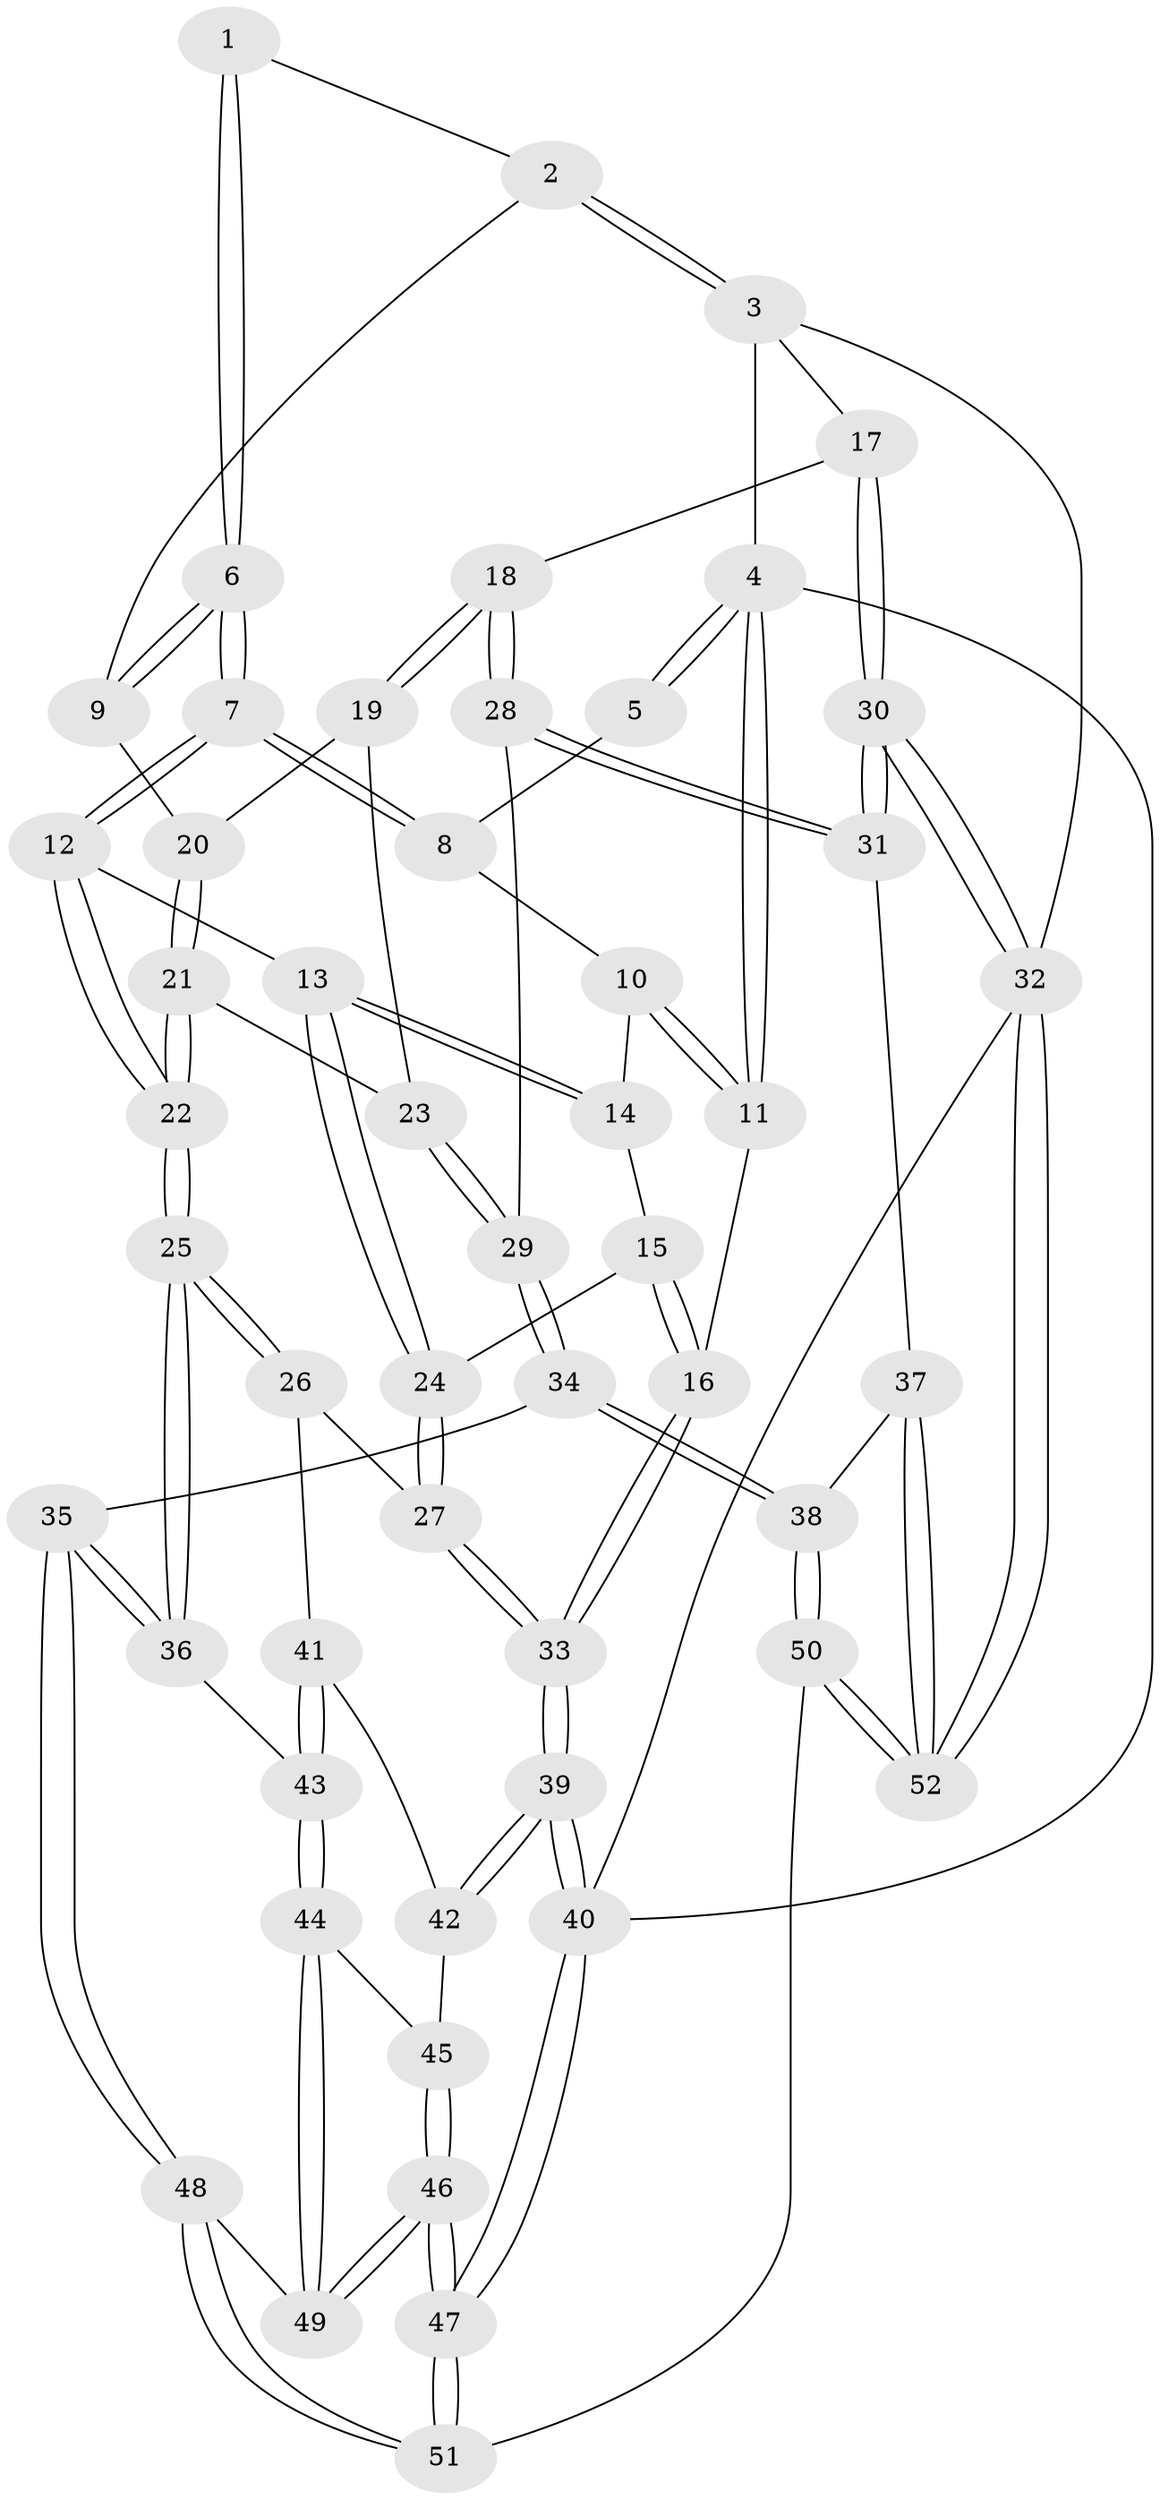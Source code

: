 // Generated by graph-tools (version 1.1) at 2025/27/03/09/25 03:27:06]
// undirected, 52 vertices, 127 edges
graph export_dot {
graph [start="1"]
  node [color=gray90,style=filled];
  1 [pos="+0.5295643512696883+0"];
  2 [pos="+0.7462755462621092+0"];
  3 [pos="+1+0"];
  4 [pos="+0+0"];
  5 [pos="+0.1710151159321105+0"];
  6 [pos="+0.39856818399881117+0.2570401678035504"];
  7 [pos="+0.3882234462348776+0.2638094760153354"];
  8 [pos="+0.17689500777996225+0.09132484458471081"];
  9 [pos="+0.5350529251559814+0.265731152992114"];
  10 [pos="+0.09172124533406698+0.18404095378478505"];
  11 [pos="+0+0.23627522179041222"];
  12 [pos="+0.38241108032613774+0.28028302596409277"];
  13 [pos="+0.23083709546593112+0.396893676868156"];
  14 [pos="+0.10930851535490603+0.2505379986971078"];
  15 [pos="+0.022411183742280915+0.395888556616857"];
  16 [pos="+0+0.430316858338352"];
  17 [pos="+1+0.020247716617526404"];
  18 [pos="+1+0.07326590185637902"];
  19 [pos="+0.7333591639491851+0.28973578672160494"];
  20 [pos="+0.5771246345311158+0.28100780477438614"];
  21 [pos="+0.5633841854395518+0.4992071978673502"];
  22 [pos="+0.5037486922212162+0.5391456910841643"];
  23 [pos="+0.6646422810722274+0.46318098724197426"];
  24 [pos="+0.20693218187746248+0.44528332240922575"];
  25 [pos="+0.47960275693923415+0.6132099645667163"];
  26 [pos="+0.271842686452125+0.6035474229693589"];
  27 [pos="+0.20800945788900976+0.46159494032128634"];
  28 [pos="+0.841859222851146+0.5361496006345536"];
  29 [pos="+0.7509539670479037+0.5366228303478772"];
  30 [pos="+1+0.7221181839432643"];
  31 [pos="+0.9067075960324202+0.7150813486292459"];
  32 [pos="+1+1"];
  33 [pos="+0+0.693706401097942"];
  34 [pos="+0.6183195545063578+0.7638467504037638"];
  35 [pos="+0.6018096456041171+0.7643637628705346"];
  36 [pos="+0.5357193990238942+0.7118795352752382"];
  37 [pos="+0.7831317790812616+0.8037978568227349"];
  38 [pos="+0.7599750505596757+0.8015729979531998"];
  39 [pos="+0+0.7358139606526037"];
  40 [pos="+0+1"];
  41 [pos="+0.234062218919802+0.6538529779992308"];
  42 [pos="+0.1410993485880735+0.7306315624894769"];
  43 [pos="+0.35739809321003074+0.8274202500330694"];
  44 [pos="+0.3350642017461833+0.8636293136359975"];
  45 [pos="+0.15048747888787067+0.7470570868408692"];
  46 [pos="+0.22224824430263515+1"];
  47 [pos="+0.15163127208040247+1"];
  48 [pos="+0.5346958428507723+0.962467791951621"];
  49 [pos="+0.3309182653164187+0.9031381807326765"];
  50 [pos="+0.6181043717410512+1"];
  51 [pos="+0.5520045746447323+1"];
  52 [pos="+1+1"];
  1 -- 2;
  1 -- 6;
  1 -- 6;
  2 -- 3;
  2 -- 3;
  2 -- 9;
  3 -- 4;
  3 -- 17;
  3 -- 32;
  4 -- 5;
  4 -- 5;
  4 -- 11;
  4 -- 11;
  4 -- 40;
  5 -- 8;
  6 -- 7;
  6 -- 7;
  6 -- 9;
  6 -- 9;
  7 -- 8;
  7 -- 8;
  7 -- 12;
  7 -- 12;
  8 -- 10;
  9 -- 20;
  10 -- 11;
  10 -- 11;
  10 -- 14;
  11 -- 16;
  12 -- 13;
  12 -- 22;
  12 -- 22;
  13 -- 14;
  13 -- 14;
  13 -- 24;
  13 -- 24;
  14 -- 15;
  15 -- 16;
  15 -- 16;
  15 -- 24;
  16 -- 33;
  16 -- 33;
  17 -- 18;
  17 -- 30;
  17 -- 30;
  18 -- 19;
  18 -- 19;
  18 -- 28;
  18 -- 28;
  19 -- 20;
  19 -- 23;
  20 -- 21;
  20 -- 21;
  21 -- 22;
  21 -- 22;
  21 -- 23;
  22 -- 25;
  22 -- 25;
  23 -- 29;
  23 -- 29;
  24 -- 27;
  24 -- 27;
  25 -- 26;
  25 -- 26;
  25 -- 36;
  25 -- 36;
  26 -- 27;
  26 -- 41;
  27 -- 33;
  27 -- 33;
  28 -- 29;
  28 -- 31;
  28 -- 31;
  29 -- 34;
  29 -- 34;
  30 -- 31;
  30 -- 31;
  30 -- 32;
  30 -- 32;
  31 -- 37;
  32 -- 52;
  32 -- 52;
  32 -- 40;
  33 -- 39;
  33 -- 39;
  34 -- 35;
  34 -- 38;
  34 -- 38;
  35 -- 36;
  35 -- 36;
  35 -- 48;
  35 -- 48;
  36 -- 43;
  37 -- 38;
  37 -- 52;
  37 -- 52;
  38 -- 50;
  38 -- 50;
  39 -- 40;
  39 -- 40;
  39 -- 42;
  39 -- 42;
  40 -- 47;
  40 -- 47;
  41 -- 42;
  41 -- 43;
  41 -- 43;
  42 -- 45;
  43 -- 44;
  43 -- 44;
  44 -- 45;
  44 -- 49;
  44 -- 49;
  45 -- 46;
  45 -- 46;
  46 -- 47;
  46 -- 47;
  46 -- 49;
  46 -- 49;
  47 -- 51;
  47 -- 51;
  48 -- 49;
  48 -- 51;
  48 -- 51;
  50 -- 51;
  50 -- 52;
  50 -- 52;
}

